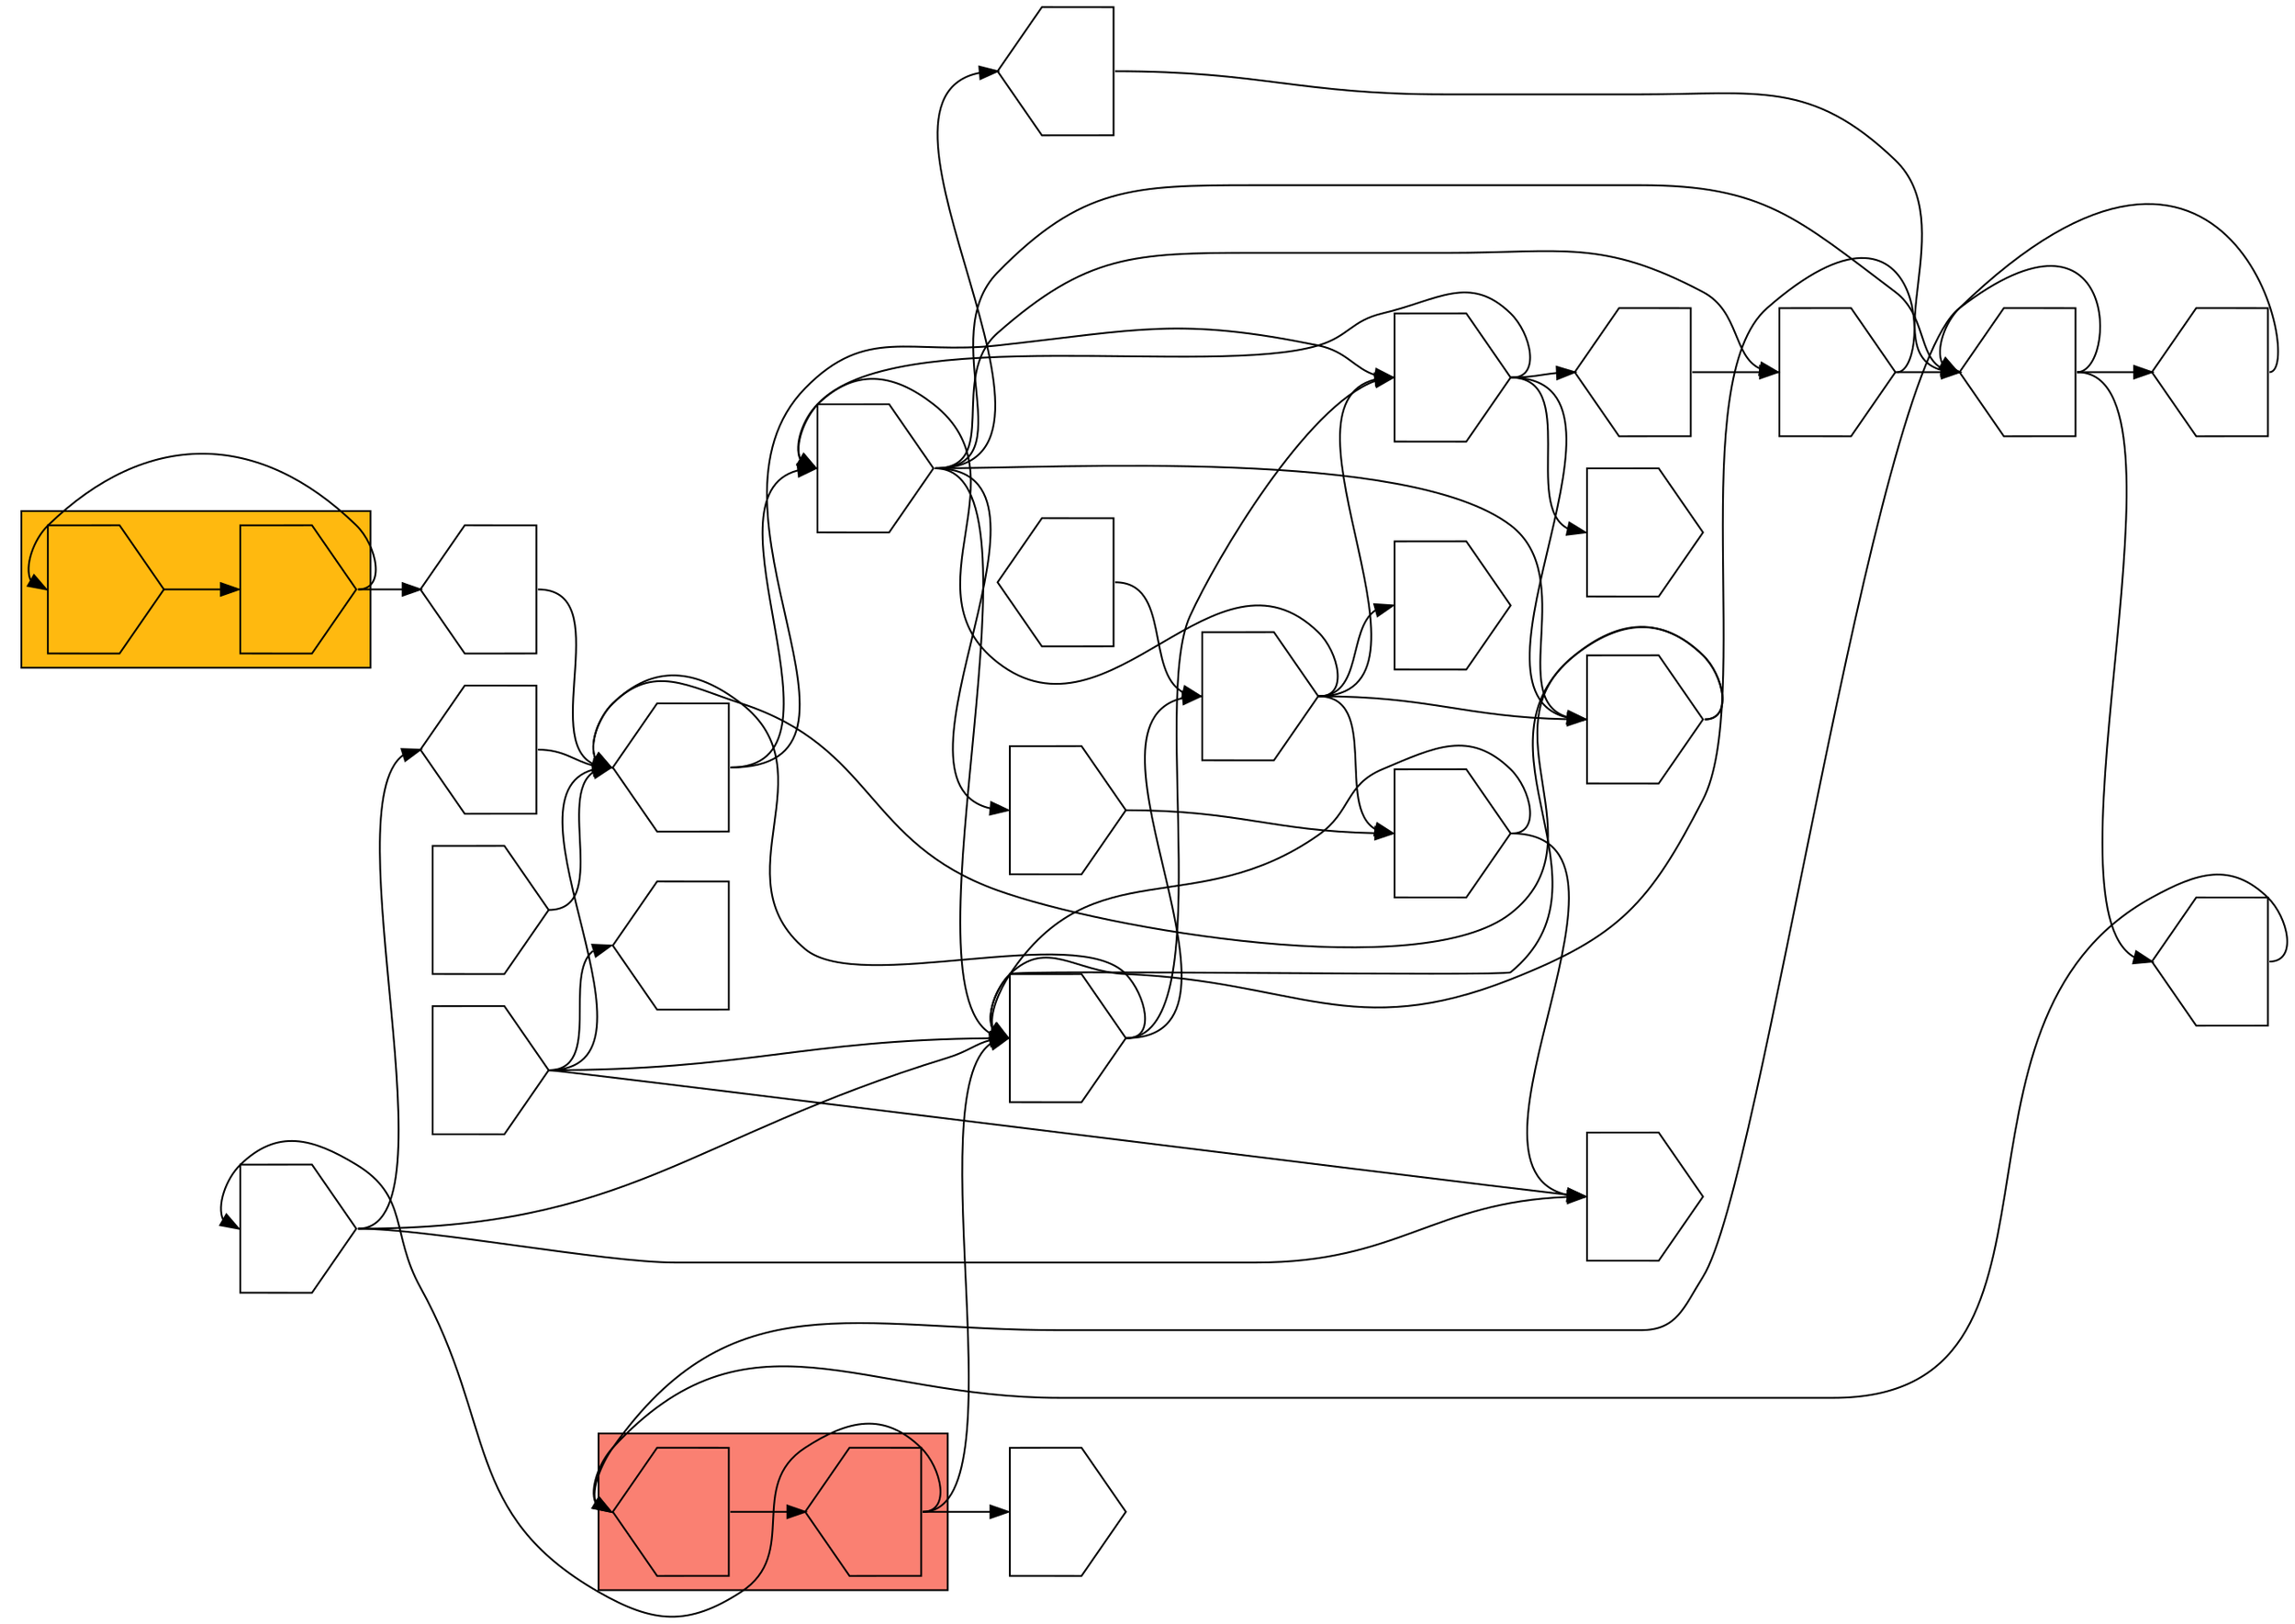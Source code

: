 digraph asm {
	rotate=90;
	edge [headport=n,tailport=s];
subgraph cluster_Y2298_6508 {
	2298 [label="",height=1,width=1,shape=invhouse];
	6508 [label="",height=1,width=1,shape=invhouse];
	style=filled;
	fillcolor=darkgoldenrod1;
}
subgraph cluster_C12009_6001 {
	12009 [label="",height=1,width=1,shape=house];
	6001 [label="",height=1,width=1,shape=house];
	style=filled;
	fillcolor=salmon;
}
	20333 [label="",height=1,width=1,shape=house];
	15160 [label="",height=1,width=1,shape=house];
	6803 [label="",height=1,width=1,shape=invhouse];
	530 [label="",height=1,width=1,shape=house];
	6711 [label="",height=1,width=1,shape=house];
	4622 [label="",height=1,width=1,shape=invhouse];
	19044 [label="",height=1,width=1,shape=invhouse];
	19409 [label="",height=1,width=1,shape=invhouse];
	10849 [label="",height=1,width=1,shape=house];
	20020 [label="",height=1,width=1,shape=invhouse];
	16179 [label="",height=1,width=1,shape=invhouse];
	16115 [label="",height=1,width=1,shape=invhouse];
	16687 [label="",height=1,width=1,shape=invhouse];
	14319 [label="",height=1,width=1,shape=house];
	17983 [label="",height=1,width=1,shape=invhouse];
	15529 [label="",height=1,width=1,shape=invhouse];
	16733 [label="",height=1,width=1,shape=invhouse];
	19532 [label="",height=1,width=1,shape=invhouse];
	9979 [label="",height=1,width=1,shape=invhouse];
	1096 [label="",height=1,width=1,shape=house];
	21519 [label="",height=1,width=1,shape=house];
	20927 [label="",height=1,width=1,shape=invhouse];
	13115 [label="",height=1,width=1,shape=house];
	17889 [label="",height=1,width=1,shape=house];
	4964 [label="",height=1,width=1,shape=invhouse];
	2298 -> 6508
	6508 -> 2298
	6508 -> 20333
	20333 -> 15160
	15160 -> 6803
	15160 -> 16687
	6803 -> 530
	6803 -> 9979
	6803 -> 16733
	6803 -> 17889
	6803 -> 17983
	6803 -> 20020
	530 -> 6711
	530 -> 12009
	530 -> 13115
	6711 -> 530
	12009 -> 6001
	6001 -> 4622
	6001 -> 20020
	6001 -> 20927
	4622 -> 19044
	4622 -> 20020
	4622 -> 21519
	19409 -> 10849
	19409 -> 15160
	19409 -> 19044
	19409 -> 20020
	20020 -> 15160
	20020 -> 16179
	20020 -> 16687
	16179 -> 6803
	16179 -> 16115
	16179 -> 16687
	16179 -> 16733
	16179 -> 19532
	16687 -> 6803
	16687 -> 14319
	16687 -> 15529
	16687 -> 16733
	14319 -> 17983
	17983 -> 530
	17983 -> 20020
	16733 -> 15160
	16733 -> 20020
	19532 -> 19044
	19532 -> 20020
	9979 -> 19532
	1096 -> 16179
	21519 -> 15160
	13115 -> 12009
	17889 -> 530
	4964 -> 15160
}